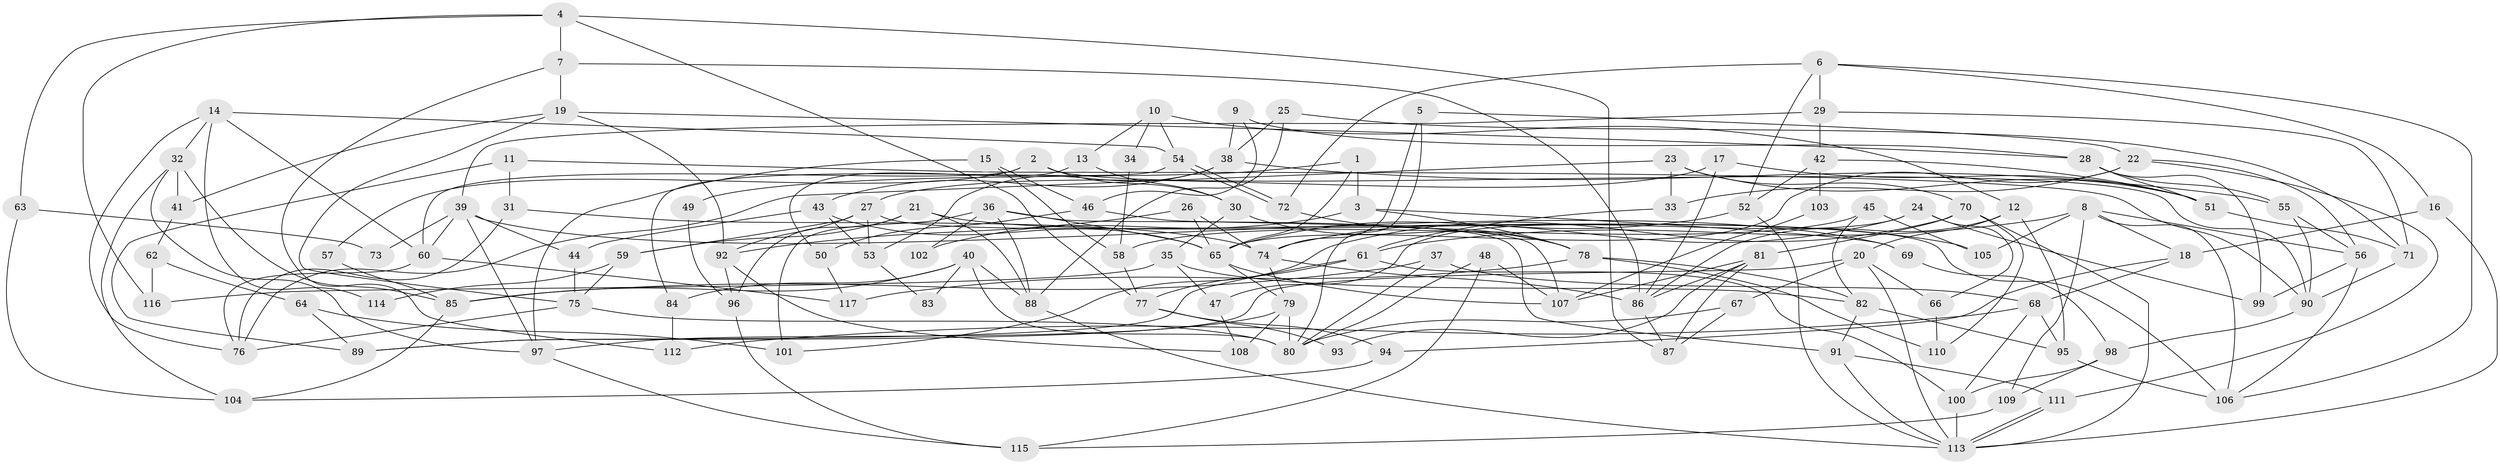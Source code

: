 // coarse degree distribution, {3: 0.2716049382716049, 7: 0.04938271604938271, 4: 0.16049382716049382, 6: 0.14814814814814814, 8: 0.07407407407407407, 5: 0.20987654320987653, 2: 0.06172839506172839, 11: 0.012345679012345678, 10: 0.012345679012345678}
// Generated by graph-tools (version 1.1) at 2025/52/02/27/25 19:52:04]
// undirected, 117 vertices, 234 edges
graph export_dot {
graph [start="1"]
  node [color=gray90,style=filled];
  1;
  2;
  3;
  4;
  5;
  6;
  7;
  8;
  9;
  10;
  11;
  12;
  13;
  14;
  15;
  16;
  17;
  18;
  19;
  20;
  21;
  22;
  23;
  24;
  25;
  26;
  27;
  28;
  29;
  30;
  31;
  32;
  33;
  34;
  35;
  36;
  37;
  38;
  39;
  40;
  41;
  42;
  43;
  44;
  45;
  46;
  47;
  48;
  49;
  50;
  51;
  52;
  53;
  54;
  55;
  56;
  57;
  58;
  59;
  60;
  61;
  62;
  63;
  64;
  65;
  66;
  67;
  68;
  69;
  70;
  71;
  72;
  73;
  74;
  75;
  76;
  77;
  78;
  79;
  80;
  81;
  82;
  83;
  84;
  85;
  86;
  87;
  88;
  89;
  90;
  91;
  92;
  93;
  94;
  95;
  96;
  97;
  98;
  99;
  100;
  101;
  102;
  103;
  104;
  105;
  106;
  107;
  108;
  109;
  110;
  111;
  112;
  113;
  114;
  115;
  116;
  117;
  1 -- 65;
  1 -- 3;
  1 -- 49;
  2 -- 30;
  2 -- 90;
  2 -- 57;
  2 -- 60;
  3 -- 78;
  3 -- 69;
  3 -- 102;
  4 -- 7;
  4 -- 87;
  4 -- 63;
  4 -- 77;
  4 -- 116;
  5 -- 22;
  5 -- 74;
  5 -- 80;
  6 -- 52;
  6 -- 16;
  6 -- 29;
  6 -- 72;
  6 -- 106;
  7 -- 112;
  7 -- 19;
  7 -- 86;
  8 -- 61;
  8 -- 56;
  8 -- 18;
  8 -- 105;
  8 -- 106;
  8 -- 109;
  9 -- 38;
  9 -- 28;
  9 -- 46;
  10 -- 12;
  10 -- 54;
  10 -- 13;
  10 -- 34;
  11 -- 89;
  11 -- 31;
  11 -- 90;
  12 -- 86;
  12 -- 20;
  12 -- 95;
  13 -- 50;
  13 -- 30;
  14 -- 32;
  14 -- 60;
  14 -- 54;
  14 -- 76;
  14 -- 114;
  15 -- 46;
  15 -- 97;
  15 -- 58;
  16 -- 18;
  16 -- 113;
  17 -- 27;
  17 -- 51;
  17 -- 86;
  18 -- 68;
  18 -- 94;
  19 -- 28;
  19 -- 75;
  19 -- 41;
  19 -- 92;
  20 -- 67;
  20 -- 113;
  20 -- 66;
  20 -- 89;
  21 -- 96;
  21 -- 88;
  21 -- 59;
  21 -- 105;
  22 -- 65;
  22 -- 56;
  22 -- 33;
  22 -- 111;
  23 -- 76;
  23 -- 33;
  23 -- 51;
  23 -- 70;
  24 -- 47;
  24 -- 66;
  24 -- 74;
  24 -- 99;
  25 -- 71;
  25 -- 38;
  25 -- 88;
  26 -- 74;
  26 -- 92;
  26 -- 65;
  27 -- 59;
  27 -- 106;
  27 -- 53;
  27 -- 92;
  28 -- 55;
  28 -- 51;
  28 -- 99;
  29 -- 39;
  29 -- 42;
  29 -- 71;
  30 -- 78;
  30 -- 35;
  31 -- 74;
  31 -- 76;
  32 -- 104;
  32 -- 85;
  32 -- 41;
  32 -- 97;
  33 -- 61;
  34 -- 58;
  35 -- 82;
  35 -- 47;
  35 -- 116;
  36 -- 65;
  36 -- 88;
  36 -- 91;
  36 -- 101;
  36 -- 102;
  37 -- 68;
  37 -- 80;
  37 -- 85;
  38 -- 43;
  38 -- 55;
  38 -- 53;
  39 -- 60;
  39 -- 97;
  39 -- 44;
  39 -- 69;
  39 -- 73;
  40 -- 80;
  40 -- 88;
  40 -- 83;
  40 -- 84;
  40 -- 85;
  41 -- 62;
  42 -- 52;
  42 -- 51;
  42 -- 103;
  43 -- 53;
  43 -- 65;
  43 -- 44;
  44 -- 75;
  45 -- 82;
  45 -- 105;
  45 -- 58;
  46 -- 107;
  46 -- 50;
  47 -- 108;
  48 -- 80;
  48 -- 115;
  48 -- 107;
  49 -- 96;
  50 -- 117;
  51 -- 71;
  52 -- 65;
  52 -- 113;
  53 -- 83;
  54 -- 72;
  54 -- 72;
  54 -- 84;
  55 -- 90;
  55 -- 56;
  56 -- 106;
  56 -- 99;
  57 -- 85;
  58 -- 77;
  59 -- 75;
  59 -- 114;
  60 -- 76;
  60 -- 117;
  61 -- 89;
  61 -- 77;
  61 -- 100;
  62 -- 116;
  62 -- 64;
  63 -- 104;
  63 -- 73;
  64 -- 101;
  64 -- 89;
  65 -- 107;
  65 -- 79;
  66 -- 110;
  67 -- 87;
  67 -- 80;
  68 -- 100;
  68 -- 95;
  68 -- 112;
  69 -- 98;
  70 -- 113;
  70 -- 81;
  70 -- 101;
  70 -- 110;
  71 -- 90;
  72 -- 78;
  74 -- 86;
  74 -- 79;
  75 -- 80;
  75 -- 76;
  77 -- 93;
  77 -- 94;
  78 -- 82;
  78 -- 110;
  78 -- 117;
  79 -- 80;
  79 -- 97;
  79 -- 108;
  81 -- 86;
  81 -- 87;
  81 -- 93;
  81 -- 107;
  82 -- 91;
  82 -- 95;
  84 -- 112;
  85 -- 104;
  86 -- 87;
  88 -- 113;
  90 -- 98;
  91 -- 111;
  91 -- 113;
  92 -- 96;
  92 -- 108;
  94 -- 104;
  95 -- 106;
  96 -- 115;
  97 -- 115;
  98 -- 100;
  98 -- 109;
  100 -- 113;
  103 -- 107;
  109 -- 115;
  111 -- 113;
  111 -- 113;
}
